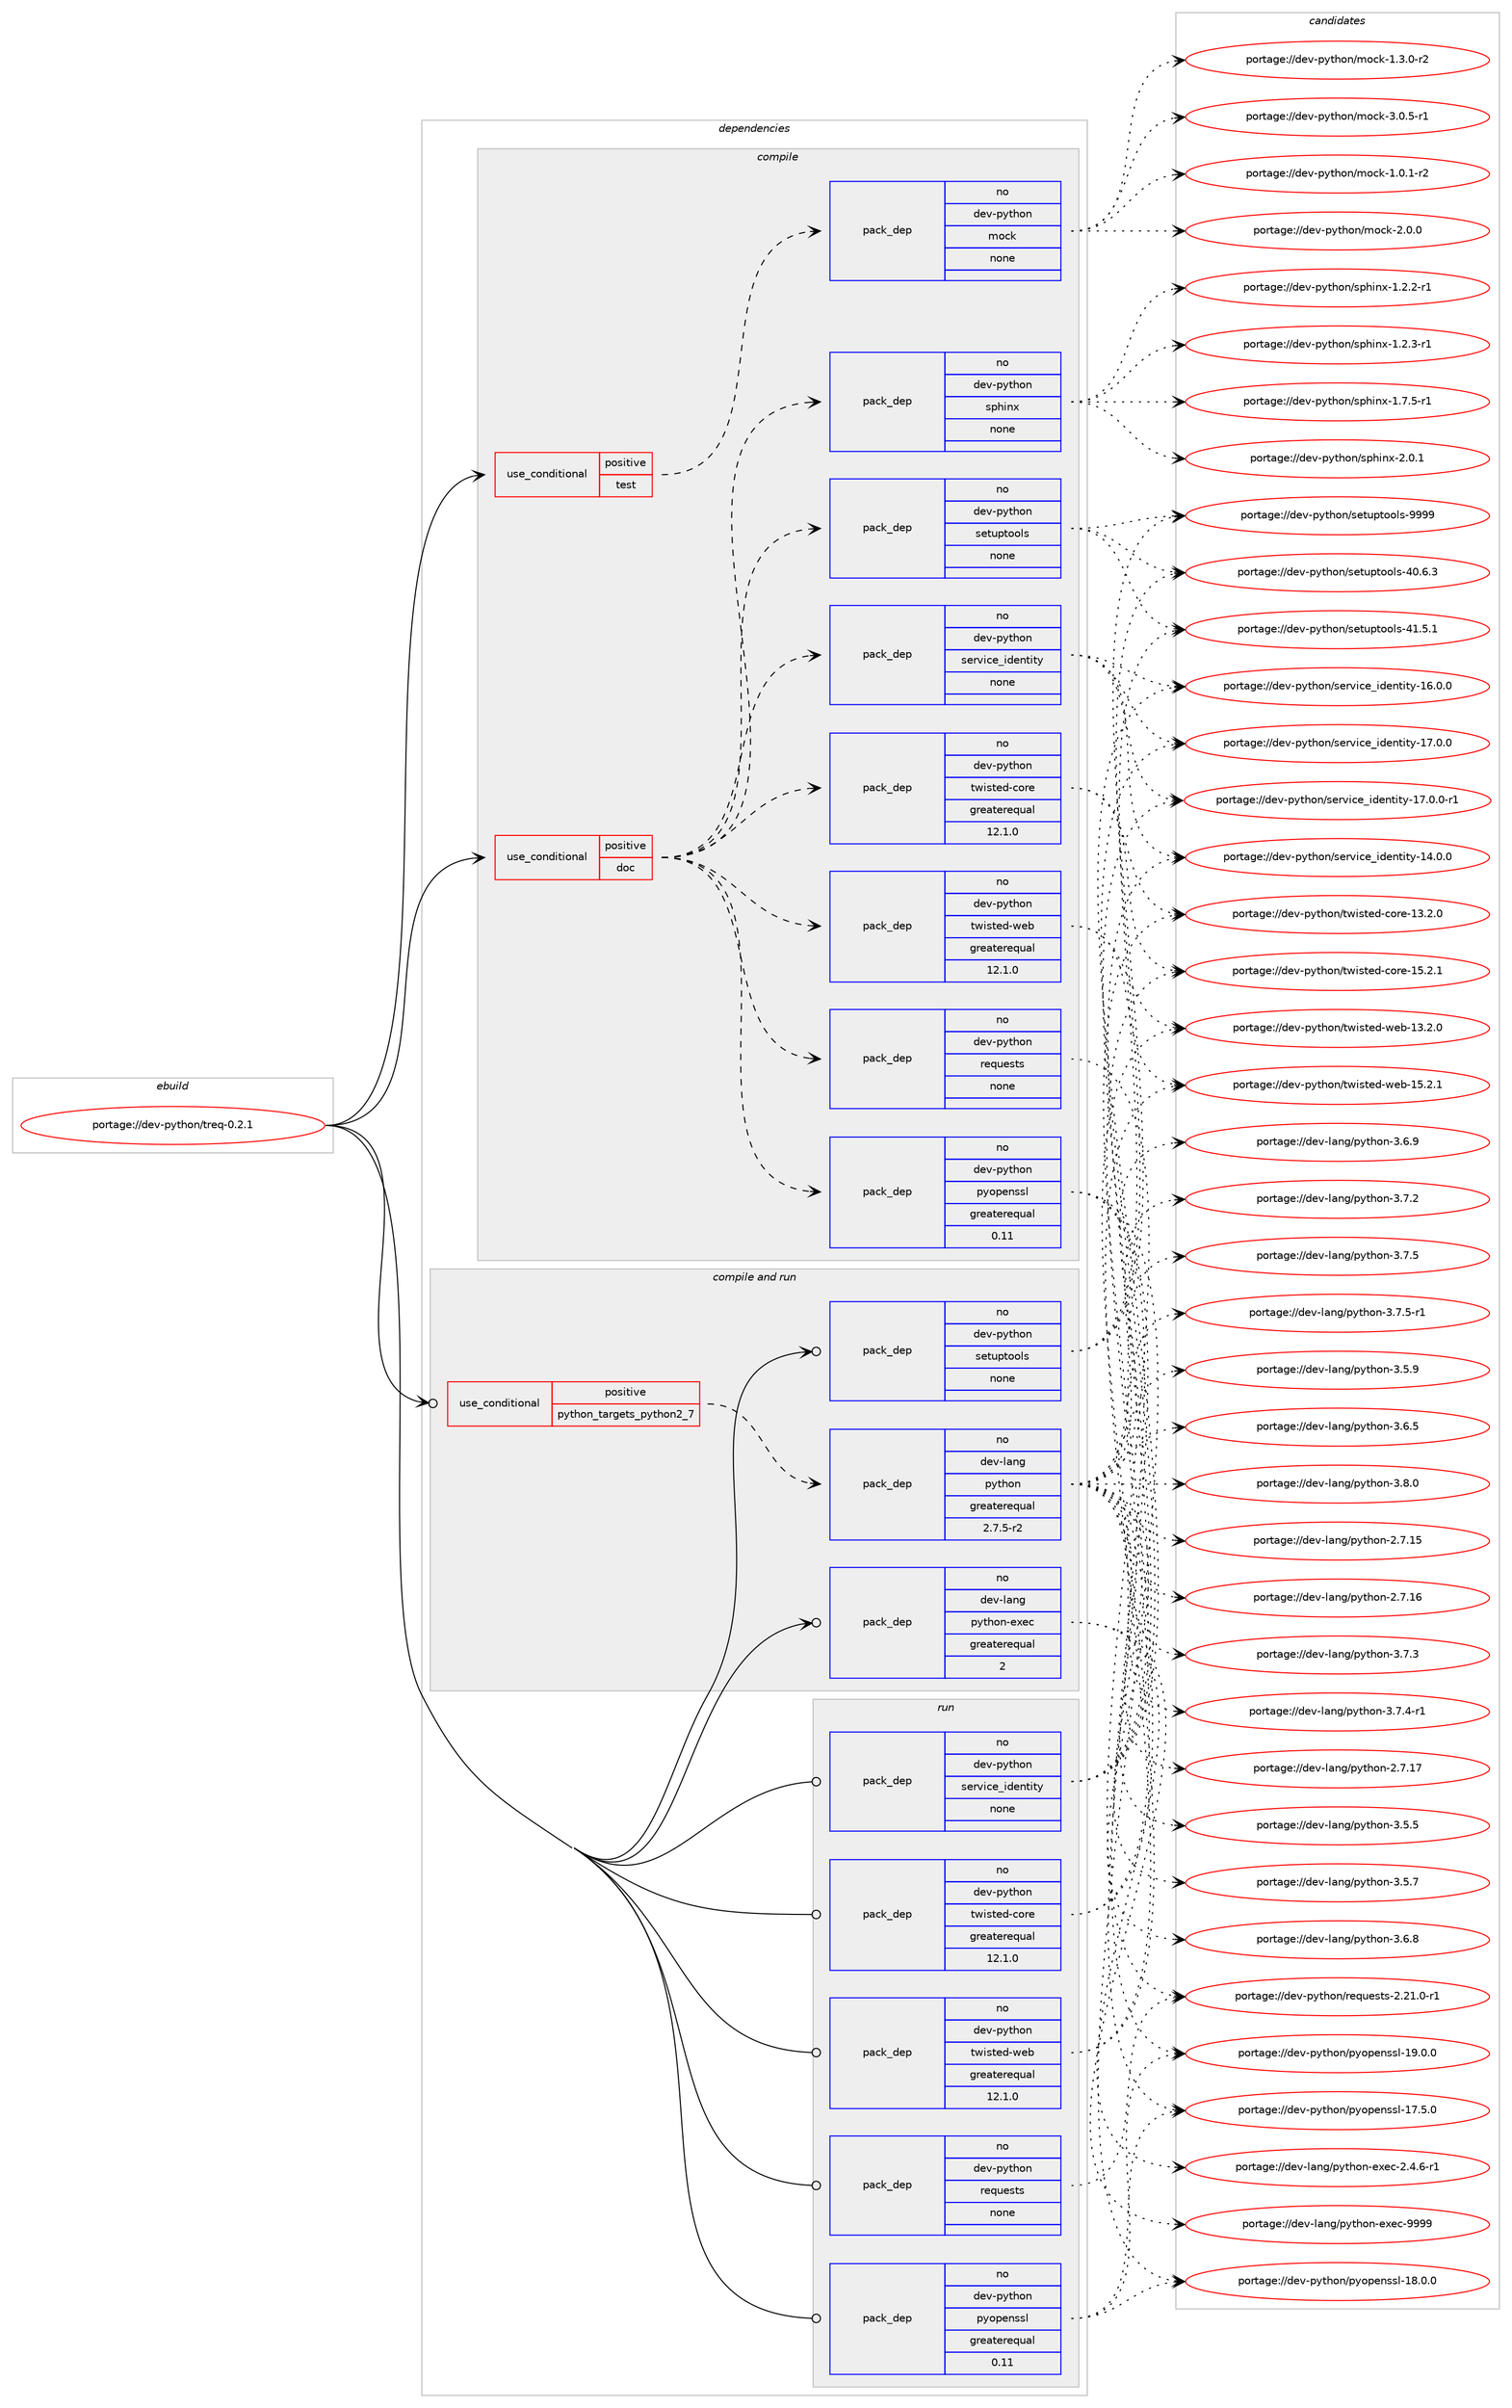 digraph prolog {

# *************
# Graph options
# *************

newrank=true;
concentrate=true;
compound=true;
graph [rankdir=LR,fontname=Helvetica,fontsize=10,ranksep=1.5];#, ranksep=2.5, nodesep=0.2];
edge  [arrowhead=vee];
node  [fontname=Helvetica,fontsize=10];

# **********
# The ebuild
# **********

subgraph cluster_leftcol {
color=gray;
rank=same;
label=<<i>ebuild</i>>;
id [label="portage://dev-python/treq-0.2.1", color=red, width=4, href="../dev-python/treq-0.2.1.svg"];
}

# ****************
# The dependencies
# ****************

subgraph cluster_midcol {
color=gray;
label=<<i>dependencies</i>>;
subgraph cluster_compile {
fillcolor="#eeeeee";
style=filled;
label=<<i>compile</i>>;
subgraph cond39956 {
dependency176280 [label=<<TABLE BORDER="0" CELLBORDER="1" CELLSPACING="0" CELLPADDING="4"><TR><TD ROWSPAN="3" CELLPADDING="10">use_conditional</TD></TR><TR><TD>positive</TD></TR><TR><TD>doc</TD></TR></TABLE>>, shape=none, color=red];
subgraph pack132918 {
dependency176281 [label=<<TABLE BORDER="0" CELLBORDER="1" CELLSPACING="0" CELLPADDING="4" WIDTH="220"><TR><TD ROWSPAN="6" CELLPADDING="30">pack_dep</TD></TR><TR><TD WIDTH="110">no</TD></TR><TR><TD>dev-python</TD></TR><TR><TD>sphinx</TD></TR><TR><TD>none</TD></TR><TR><TD></TD></TR></TABLE>>, shape=none, color=blue];
}
dependency176280:e -> dependency176281:w [weight=20,style="dashed",arrowhead="vee"];
subgraph pack132919 {
dependency176282 [label=<<TABLE BORDER="0" CELLBORDER="1" CELLSPACING="0" CELLPADDING="4" WIDTH="220"><TR><TD ROWSPAN="6" CELLPADDING="30">pack_dep</TD></TR><TR><TD WIDTH="110">no</TD></TR><TR><TD>dev-python</TD></TR><TR><TD>setuptools</TD></TR><TR><TD>none</TD></TR><TR><TD></TD></TR></TABLE>>, shape=none, color=blue];
}
dependency176280:e -> dependency176282:w [weight=20,style="dashed",arrowhead="vee"];
subgraph pack132920 {
dependency176283 [label=<<TABLE BORDER="0" CELLBORDER="1" CELLSPACING="0" CELLPADDING="4" WIDTH="220"><TR><TD ROWSPAN="6" CELLPADDING="30">pack_dep</TD></TR><TR><TD WIDTH="110">no</TD></TR><TR><TD>dev-python</TD></TR><TR><TD>pyopenssl</TD></TR><TR><TD>greaterequal</TD></TR><TR><TD>0.11</TD></TR></TABLE>>, shape=none, color=blue];
}
dependency176280:e -> dependency176283:w [weight=20,style="dashed",arrowhead="vee"];
subgraph pack132921 {
dependency176284 [label=<<TABLE BORDER="0" CELLBORDER="1" CELLSPACING="0" CELLPADDING="4" WIDTH="220"><TR><TD ROWSPAN="6" CELLPADDING="30">pack_dep</TD></TR><TR><TD WIDTH="110">no</TD></TR><TR><TD>dev-python</TD></TR><TR><TD>twisted-core</TD></TR><TR><TD>greaterequal</TD></TR><TR><TD>12.1.0</TD></TR></TABLE>>, shape=none, color=blue];
}
dependency176280:e -> dependency176284:w [weight=20,style="dashed",arrowhead="vee"];
subgraph pack132922 {
dependency176285 [label=<<TABLE BORDER="0" CELLBORDER="1" CELLSPACING="0" CELLPADDING="4" WIDTH="220"><TR><TD ROWSPAN="6" CELLPADDING="30">pack_dep</TD></TR><TR><TD WIDTH="110">no</TD></TR><TR><TD>dev-python</TD></TR><TR><TD>twisted-web</TD></TR><TR><TD>greaterequal</TD></TR><TR><TD>12.1.0</TD></TR></TABLE>>, shape=none, color=blue];
}
dependency176280:e -> dependency176285:w [weight=20,style="dashed",arrowhead="vee"];
subgraph pack132923 {
dependency176286 [label=<<TABLE BORDER="0" CELLBORDER="1" CELLSPACING="0" CELLPADDING="4" WIDTH="220"><TR><TD ROWSPAN="6" CELLPADDING="30">pack_dep</TD></TR><TR><TD WIDTH="110">no</TD></TR><TR><TD>dev-python</TD></TR><TR><TD>requests</TD></TR><TR><TD>none</TD></TR><TR><TD></TD></TR></TABLE>>, shape=none, color=blue];
}
dependency176280:e -> dependency176286:w [weight=20,style="dashed",arrowhead="vee"];
subgraph pack132924 {
dependency176287 [label=<<TABLE BORDER="0" CELLBORDER="1" CELLSPACING="0" CELLPADDING="4" WIDTH="220"><TR><TD ROWSPAN="6" CELLPADDING="30">pack_dep</TD></TR><TR><TD WIDTH="110">no</TD></TR><TR><TD>dev-python</TD></TR><TR><TD>service_identity</TD></TR><TR><TD>none</TD></TR><TR><TD></TD></TR></TABLE>>, shape=none, color=blue];
}
dependency176280:e -> dependency176287:w [weight=20,style="dashed",arrowhead="vee"];
}
id:e -> dependency176280:w [weight=20,style="solid",arrowhead="vee"];
subgraph cond39957 {
dependency176288 [label=<<TABLE BORDER="0" CELLBORDER="1" CELLSPACING="0" CELLPADDING="4"><TR><TD ROWSPAN="3" CELLPADDING="10">use_conditional</TD></TR><TR><TD>positive</TD></TR><TR><TD>test</TD></TR></TABLE>>, shape=none, color=red];
subgraph pack132925 {
dependency176289 [label=<<TABLE BORDER="0" CELLBORDER="1" CELLSPACING="0" CELLPADDING="4" WIDTH="220"><TR><TD ROWSPAN="6" CELLPADDING="30">pack_dep</TD></TR><TR><TD WIDTH="110">no</TD></TR><TR><TD>dev-python</TD></TR><TR><TD>mock</TD></TR><TR><TD>none</TD></TR><TR><TD></TD></TR></TABLE>>, shape=none, color=blue];
}
dependency176288:e -> dependency176289:w [weight=20,style="dashed",arrowhead="vee"];
}
id:e -> dependency176288:w [weight=20,style="solid",arrowhead="vee"];
}
subgraph cluster_compileandrun {
fillcolor="#eeeeee";
style=filled;
label=<<i>compile and run</i>>;
subgraph cond39958 {
dependency176290 [label=<<TABLE BORDER="0" CELLBORDER="1" CELLSPACING="0" CELLPADDING="4"><TR><TD ROWSPAN="3" CELLPADDING="10">use_conditional</TD></TR><TR><TD>positive</TD></TR><TR><TD>python_targets_python2_7</TD></TR></TABLE>>, shape=none, color=red];
subgraph pack132926 {
dependency176291 [label=<<TABLE BORDER="0" CELLBORDER="1" CELLSPACING="0" CELLPADDING="4" WIDTH="220"><TR><TD ROWSPAN="6" CELLPADDING="30">pack_dep</TD></TR><TR><TD WIDTH="110">no</TD></TR><TR><TD>dev-lang</TD></TR><TR><TD>python</TD></TR><TR><TD>greaterequal</TD></TR><TR><TD>2.7.5-r2</TD></TR></TABLE>>, shape=none, color=blue];
}
dependency176290:e -> dependency176291:w [weight=20,style="dashed",arrowhead="vee"];
}
id:e -> dependency176290:w [weight=20,style="solid",arrowhead="odotvee"];
subgraph pack132927 {
dependency176292 [label=<<TABLE BORDER="0" CELLBORDER="1" CELLSPACING="0" CELLPADDING="4" WIDTH="220"><TR><TD ROWSPAN="6" CELLPADDING="30">pack_dep</TD></TR><TR><TD WIDTH="110">no</TD></TR><TR><TD>dev-lang</TD></TR><TR><TD>python-exec</TD></TR><TR><TD>greaterequal</TD></TR><TR><TD>2</TD></TR></TABLE>>, shape=none, color=blue];
}
id:e -> dependency176292:w [weight=20,style="solid",arrowhead="odotvee"];
subgraph pack132928 {
dependency176293 [label=<<TABLE BORDER="0" CELLBORDER="1" CELLSPACING="0" CELLPADDING="4" WIDTH="220"><TR><TD ROWSPAN="6" CELLPADDING="30">pack_dep</TD></TR><TR><TD WIDTH="110">no</TD></TR><TR><TD>dev-python</TD></TR><TR><TD>setuptools</TD></TR><TR><TD>none</TD></TR><TR><TD></TD></TR></TABLE>>, shape=none, color=blue];
}
id:e -> dependency176293:w [weight=20,style="solid",arrowhead="odotvee"];
}
subgraph cluster_run {
fillcolor="#eeeeee";
style=filled;
label=<<i>run</i>>;
subgraph pack132929 {
dependency176294 [label=<<TABLE BORDER="0" CELLBORDER="1" CELLSPACING="0" CELLPADDING="4" WIDTH="220"><TR><TD ROWSPAN="6" CELLPADDING="30">pack_dep</TD></TR><TR><TD WIDTH="110">no</TD></TR><TR><TD>dev-python</TD></TR><TR><TD>pyopenssl</TD></TR><TR><TD>greaterequal</TD></TR><TR><TD>0.11</TD></TR></TABLE>>, shape=none, color=blue];
}
id:e -> dependency176294:w [weight=20,style="solid",arrowhead="odot"];
subgraph pack132930 {
dependency176295 [label=<<TABLE BORDER="0" CELLBORDER="1" CELLSPACING="0" CELLPADDING="4" WIDTH="220"><TR><TD ROWSPAN="6" CELLPADDING="30">pack_dep</TD></TR><TR><TD WIDTH="110">no</TD></TR><TR><TD>dev-python</TD></TR><TR><TD>requests</TD></TR><TR><TD>none</TD></TR><TR><TD></TD></TR></TABLE>>, shape=none, color=blue];
}
id:e -> dependency176295:w [weight=20,style="solid",arrowhead="odot"];
subgraph pack132931 {
dependency176296 [label=<<TABLE BORDER="0" CELLBORDER="1" CELLSPACING="0" CELLPADDING="4" WIDTH="220"><TR><TD ROWSPAN="6" CELLPADDING="30">pack_dep</TD></TR><TR><TD WIDTH="110">no</TD></TR><TR><TD>dev-python</TD></TR><TR><TD>service_identity</TD></TR><TR><TD>none</TD></TR><TR><TD></TD></TR></TABLE>>, shape=none, color=blue];
}
id:e -> dependency176296:w [weight=20,style="solid",arrowhead="odot"];
subgraph pack132932 {
dependency176297 [label=<<TABLE BORDER="0" CELLBORDER="1" CELLSPACING="0" CELLPADDING="4" WIDTH="220"><TR><TD ROWSPAN="6" CELLPADDING="30">pack_dep</TD></TR><TR><TD WIDTH="110">no</TD></TR><TR><TD>dev-python</TD></TR><TR><TD>twisted-core</TD></TR><TR><TD>greaterequal</TD></TR><TR><TD>12.1.0</TD></TR></TABLE>>, shape=none, color=blue];
}
id:e -> dependency176297:w [weight=20,style="solid",arrowhead="odot"];
subgraph pack132933 {
dependency176298 [label=<<TABLE BORDER="0" CELLBORDER="1" CELLSPACING="0" CELLPADDING="4" WIDTH="220"><TR><TD ROWSPAN="6" CELLPADDING="30">pack_dep</TD></TR><TR><TD WIDTH="110">no</TD></TR><TR><TD>dev-python</TD></TR><TR><TD>twisted-web</TD></TR><TR><TD>greaterequal</TD></TR><TR><TD>12.1.0</TD></TR></TABLE>>, shape=none, color=blue];
}
id:e -> dependency176298:w [weight=20,style="solid",arrowhead="odot"];
}
}

# **************
# The candidates
# **************

subgraph cluster_choices {
rank=same;
color=gray;
label=<<i>candidates</i>>;

subgraph choice132918 {
color=black;
nodesep=1;
choiceportage10010111845112121116104111110471151121041051101204549465046504511449 [label="portage://dev-python/sphinx-1.2.2-r1", color=red, width=4,href="../dev-python/sphinx-1.2.2-r1.svg"];
choiceportage10010111845112121116104111110471151121041051101204549465046514511449 [label="portage://dev-python/sphinx-1.2.3-r1", color=red, width=4,href="../dev-python/sphinx-1.2.3-r1.svg"];
choiceportage10010111845112121116104111110471151121041051101204549465546534511449 [label="portage://dev-python/sphinx-1.7.5-r1", color=red, width=4,href="../dev-python/sphinx-1.7.5-r1.svg"];
choiceportage1001011184511212111610411111047115112104105110120455046484649 [label="portage://dev-python/sphinx-2.0.1", color=red, width=4,href="../dev-python/sphinx-2.0.1.svg"];
dependency176281:e -> choiceportage10010111845112121116104111110471151121041051101204549465046504511449:w [style=dotted,weight="100"];
dependency176281:e -> choiceportage10010111845112121116104111110471151121041051101204549465046514511449:w [style=dotted,weight="100"];
dependency176281:e -> choiceportage10010111845112121116104111110471151121041051101204549465546534511449:w [style=dotted,weight="100"];
dependency176281:e -> choiceportage1001011184511212111610411111047115112104105110120455046484649:w [style=dotted,weight="100"];
}
subgraph choice132919 {
color=black;
nodesep=1;
choiceportage100101118451121211161041111104711510111611711211611111110811545524846544651 [label="portage://dev-python/setuptools-40.6.3", color=red, width=4,href="../dev-python/setuptools-40.6.3.svg"];
choiceportage100101118451121211161041111104711510111611711211611111110811545524946534649 [label="portage://dev-python/setuptools-41.5.1", color=red, width=4,href="../dev-python/setuptools-41.5.1.svg"];
choiceportage10010111845112121116104111110471151011161171121161111111081154557575757 [label="portage://dev-python/setuptools-9999", color=red, width=4,href="../dev-python/setuptools-9999.svg"];
dependency176282:e -> choiceportage100101118451121211161041111104711510111611711211611111110811545524846544651:w [style=dotted,weight="100"];
dependency176282:e -> choiceportage100101118451121211161041111104711510111611711211611111110811545524946534649:w [style=dotted,weight="100"];
dependency176282:e -> choiceportage10010111845112121116104111110471151011161171121161111111081154557575757:w [style=dotted,weight="100"];
}
subgraph choice132920 {
color=black;
nodesep=1;
choiceportage100101118451121211161041111104711212111111210111011511510845495546534648 [label="portage://dev-python/pyopenssl-17.5.0", color=red, width=4,href="../dev-python/pyopenssl-17.5.0.svg"];
choiceportage100101118451121211161041111104711212111111210111011511510845495646484648 [label="portage://dev-python/pyopenssl-18.0.0", color=red, width=4,href="../dev-python/pyopenssl-18.0.0.svg"];
choiceportage100101118451121211161041111104711212111111210111011511510845495746484648 [label="portage://dev-python/pyopenssl-19.0.0", color=red, width=4,href="../dev-python/pyopenssl-19.0.0.svg"];
dependency176283:e -> choiceportage100101118451121211161041111104711212111111210111011511510845495546534648:w [style=dotted,weight="100"];
dependency176283:e -> choiceportage100101118451121211161041111104711212111111210111011511510845495646484648:w [style=dotted,weight="100"];
dependency176283:e -> choiceportage100101118451121211161041111104711212111111210111011511510845495746484648:w [style=dotted,weight="100"];
}
subgraph choice132921 {
color=black;
nodesep=1;
choiceportage1001011184511212111610411111047116119105115116101100459911111410145495146504648 [label="portage://dev-python/twisted-core-13.2.0", color=red, width=4,href="../dev-python/twisted-core-13.2.0.svg"];
choiceportage1001011184511212111610411111047116119105115116101100459911111410145495346504649 [label="portage://dev-python/twisted-core-15.2.1", color=red, width=4,href="../dev-python/twisted-core-15.2.1.svg"];
dependency176284:e -> choiceportage1001011184511212111610411111047116119105115116101100459911111410145495146504648:w [style=dotted,weight="100"];
dependency176284:e -> choiceportage1001011184511212111610411111047116119105115116101100459911111410145495346504649:w [style=dotted,weight="100"];
}
subgraph choice132922 {
color=black;
nodesep=1;
choiceportage1001011184511212111610411111047116119105115116101100451191019845495146504648 [label="portage://dev-python/twisted-web-13.2.0", color=red, width=4,href="../dev-python/twisted-web-13.2.0.svg"];
choiceportage1001011184511212111610411111047116119105115116101100451191019845495346504649 [label="portage://dev-python/twisted-web-15.2.1", color=red, width=4,href="../dev-python/twisted-web-15.2.1.svg"];
dependency176285:e -> choiceportage1001011184511212111610411111047116119105115116101100451191019845495146504648:w [style=dotted,weight="100"];
dependency176285:e -> choiceportage1001011184511212111610411111047116119105115116101100451191019845495346504649:w [style=dotted,weight="100"];
}
subgraph choice132923 {
color=black;
nodesep=1;
choiceportage1001011184511212111610411111047114101113117101115116115455046504946484511449 [label="portage://dev-python/requests-2.21.0-r1", color=red, width=4,href="../dev-python/requests-2.21.0-r1.svg"];
dependency176286:e -> choiceportage1001011184511212111610411111047114101113117101115116115455046504946484511449:w [style=dotted,weight="100"];
}
subgraph choice132924 {
color=black;
nodesep=1;
choiceportage1001011184511212111610411111047115101114118105991019510510010111011610511612145495246484648 [label="portage://dev-python/service_identity-14.0.0", color=red, width=4,href="../dev-python/service_identity-14.0.0.svg"];
choiceportage1001011184511212111610411111047115101114118105991019510510010111011610511612145495446484648 [label="portage://dev-python/service_identity-16.0.0", color=red, width=4,href="../dev-python/service_identity-16.0.0.svg"];
choiceportage1001011184511212111610411111047115101114118105991019510510010111011610511612145495546484648 [label="portage://dev-python/service_identity-17.0.0", color=red, width=4,href="../dev-python/service_identity-17.0.0.svg"];
choiceportage10010111845112121116104111110471151011141181059910195105100101110116105116121454955464846484511449 [label="portage://dev-python/service_identity-17.0.0-r1", color=red, width=4,href="../dev-python/service_identity-17.0.0-r1.svg"];
dependency176287:e -> choiceportage1001011184511212111610411111047115101114118105991019510510010111011610511612145495246484648:w [style=dotted,weight="100"];
dependency176287:e -> choiceportage1001011184511212111610411111047115101114118105991019510510010111011610511612145495446484648:w [style=dotted,weight="100"];
dependency176287:e -> choiceportage1001011184511212111610411111047115101114118105991019510510010111011610511612145495546484648:w [style=dotted,weight="100"];
dependency176287:e -> choiceportage10010111845112121116104111110471151011141181059910195105100101110116105116121454955464846484511449:w [style=dotted,weight="100"];
}
subgraph choice132925 {
color=black;
nodesep=1;
choiceportage1001011184511212111610411111047109111991074549464846494511450 [label="portage://dev-python/mock-1.0.1-r2", color=red, width=4,href="../dev-python/mock-1.0.1-r2.svg"];
choiceportage1001011184511212111610411111047109111991074549465146484511450 [label="portage://dev-python/mock-1.3.0-r2", color=red, width=4,href="../dev-python/mock-1.3.0-r2.svg"];
choiceportage100101118451121211161041111104710911199107455046484648 [label="portage://dev-python/mock-2.0.0", color=red, width=4,href="../dev-python/mock-2.0.0.svg"];
choiceportage1001011184511212111610411111047109111991074551464846534511449 [label="portage://dev-python/mock-3.0.5-r1", color=red, width=4,href="../dev-python/mock-3.0.5-r1.svg"];
dependency176289:e -> choiceportage1001011184511212111610411111047109111991074549464846494511450:w [style=dotted,weight="100"];
dependency176289:e -> choiceportage1001011184511212111610411111047109111991074549465146484511450:w [style=dotted,weight="100"];
dependency176289:e -> choiceportage100101118451121211161041111104710911199107455046484648:w [style=dotted,weight="100"];
dependency176289:e -> choiceportage1001011184511212111610411111047109111991074551464846534511449:w [style=dotted,weight="100"];
}
subgraph choice132926 {
color=black;
nodesep=1;
choiceportage10010111845108971101034711212111610411111045504655464953 [label="portage://dev-lang/python-2.7.15", color=red, width=4,href="../dev-lang/python-2.7.15.svg"];
choiceportage10010111845108971101034711212111610411111045504655464954 [label="portage://dev-lang/python-2.7.16", color=red, width=4,href="../dev-lang/python-2.7.16.svg"];
choiceportage10010111845108971101034711212111610411111045504655464955 [label="portage://dev-lang/python-2.7.17", color=red, width=4,href="../dev-lang/python-2.7.17.svg"];
choiceportage100101118451089711010347112121116104111110455146534653 [label="portage://dev-lang/python-3.5.5", color=red, width=4,href="../dev-lang/python-3.5.5.svg"];
choiceportage100101118451089711010347112121116104111110455146534655 [label="portage://dev-lang/python-3.5.7", color=red, width=4,href="../dev-lang/python-3.5.7.svg"];
choiceportage100101118451089711010347112121116104111110455146534657 [label="portage://dev-lang/python-3.5.9", color=red, width=4,href="../dev-lang/python-3.5.9.svg"];
choiceportage100101118451089711010347112121116104111110455146544653 [label="portage://dev-lang/python-3.6.5", color=red, width=4,href="../dev-lang/python-3.6.5.svg"];
choiceportage100101118451089711010347112121116104111110455146544656 [label="portage://dev-lang/python-3.6.8", color=red, width=4,href="../dev-lang/python-3.6.8.svg"];
choiceportage100101118451089711010347112121116104111110455146544657 [label="portage://dev-lang/python-3.6.9", color=red, width=4,href="../dev-lang/python-3.6.9.svg"];
choiceportage100101118451089711010347112121116104111110455146554650 [label="portage://dev-lang/python-3.7.2", color=red, width=4,href="../dev-lang/python-3.7.2.svg"];
choiceportage100101118451089711010347112121116104111110455146554651 [label="portage://dev-lang/python-3.7.3", color=red, width=4,href="../dev-lang/python-3.7.3.svg"];
choiceportage1001011184510897110103471121211161041111104551465546524511449 [label="portage://dev-lang/python-3.7.4-r1", color=red, width=4,href="../dev-lang/python-3.7.4-r1.svg"];
choiceportage100101118451089711010347112121116104111110455146554653 [label="portage://dev-lang/python-3.7.5", color=red, width=4,href="../dev-lang/python-3.7.5.svg"];
choiceportage1001011184510897110103471121211161041111104551465546534511449 [label="portage://dev-lang/python-3.7.5-r1", color=red, width=4,href="../dev-lang/python-3.7.5-r1.svg"];
choiceportage100101118451089711010347112121116104111110455146564648 [label="portage://dev-lang/python-3.8.0", color=red, width=4,href="../dev-lang/python-3.8.0.svg"];
dependency176291:e -> choiceportage10010111845108971101034711212111610411111045504655464953:w [style=dotted,weight="100"];
dependency176291:e -> choiceportage10010111845108971101034711212111610411111045504655464954:w [style=dotted,weight="100"];
dependency176291:e -> choiceportage10010111845108971101034711212111610411111045504655464955:w [style=dotted,weight="100"];
dependency176291:e -> choiceportage100101118451089711010347112121116104111110455146534653:w [style=dotted,weight="100"];
dependency176291:e -> choiceportage100101118451089711010347112121116104111110455146534655:w [style=dotted,weight="100"];
dependency176291:e -> choiceportage100101118451089711010347112121116104111110455146534657:w [style=dotted,weight="100"];
dependency176291:e -> choiceportage100101118451089711010347112121116104111110455146544653:w [style=dotted,weight="100"];
dependency176291:e -> choiceportage100101118451089711010347112121116104111110455146544656:w [style=dotted,weight="100"];
dependency176291:e -> choiceportage100101118451089711010347112121116104111110455146544657:w [style=dotted,weight="100"];
dependency176291:e -> choiceportage100101118451089711010347112121116104111110455146554650:w [style=dotted,weight="100"];
dependency176291:e -> choiceportage100101118451089711010347112121116104111110455146554651:w [style=dotted,weight="100"];
dependency176291:e -> choiceportage1001011184510897110103471121211161041111104551465546524511449:w [style=dotted,weight="100"];
dependency176291:e -> choiceportage100101118451089711010347112121116104111110455146554653:w [style=dotted,weight="100"];
dependency176291:e -> choiceportage1001011184510897110103471121211161041111104551465546534511449:w [style=dotted,weight="100"];
dependency176291:e -> choiceportage100101118451089711010347112121116104111110455146564648:w [style=dotted,weight="100"];
}
subgraph choice132927 {
color=black;
nodesep=1;
choiceportage10010111845108971101034711212111610411111045101120101994550465246544511449 [label="portage://dev-lang/python-exec-2.4.6-r1", color=red, width=4,href="../dev-lang/python-exec-2.4.6-r1.svg"];
choiceportage10010111845108971101034711212111610411111045101120101994557575757 [label="portage://dev-lang/python-exec-9999", color=red, width=4,href="../dev-lang/python-exec-9999.svg"];
dependency176292:e -> choiceportage10010111845108971101034711212111610411111045101120101994550465246544511449:w [style=dotted,weight="100"];
dependency176292:e -> choiceportage10010111845108971101034711212111610411111045101120101994557575757:w [style=dotted,weight="100"];
}
subgraph choice132928 {
color=black;
nodesep=1;
choiceportage100101118451121211161041111104711510111611711211611111110811545524846544651 [label="portage://dev-python/setuptools-40.6.3", color=red, width=4,href="../dev-python/setuptools-40.6.3.svg"];
choiceportage100101118451121211161041111104711510111611711211611111110811545524946534649 [label="portage://dev-python/setuptools-41.5.1", color=red, width=4,href="../dev-python/setuptools-41.5.1.svg"];
choiceportage10010111845112121116104111110471151011161171121161111111081154557575757 [label="portage://dev-python/setuptools-9999", color=red, width=4,href="../dev-python/setuptools-9999.svg"];
dependency176293:e -> choiceportage100101118451121211161041111104711510111611711211611111110811545524846544651:w [style=dotted,weight="100"];
dependency176293:e -> choiceportage100101118451121211161041111104711510111611711211611111110811545524946534649:w [style=dotted,weight="100"];
dependency176293:e -> choiceportage10010111845112121116104111110471151011161171121161111111081154557575757:w [style=dotted,weight="100"];
}
subgraph choice132929 {
color=black;
nodesep=1;
choiceportage100101118451121211161041111104711212111111210111011511510845495546534648 [label="portage://dev-python/pyopenssl-17.5.0", color=red, width=4,href="../dev-python/pyopenssl-17.5.0.svg"];
choiceportage100101118451121211161041111104711212111111210111011511510845495646484648 [label="portage://dev-python/pyopenssl-18.0.0", color=red, width=4,href="../dev-python/pyopenssl-18.0.0.svg"];
choiceportage100101118451121211161041111104711212111111210111011511510845495746484648 [label="portage://dev-python/pyopenssl-19.0.0", color=red, width=4,href="../dev-python/pyopenssl-19.0.0.svg"];
dependency176294:e -> choiceportage100101118451121211161041111104711212111111210111011511510845495546534648:w [style=dotted,weight="100"];
dependency176294:e -> choiceportage100101118451121211161041111104711212111111210111011511510845495646484648:w [style=dotted,weight="100"];
dependency176294:e -> choiceportage100101118451121211161041111104711212111111210111011511510845495746484648:w [style=dotted,weight="100"];
}
subgraph choice132930 {
color=black;
nodesep=1;
choiceportage1001011184511212111610411111047114101113117101115116115455046504946484511449 [label="portage://dev-python/requests-2.21.0-r1", color=red, width=4,href="../dev-python/requests-2.21.0-r1.svg"];
dependency176295:e -> choiceportage1001011184511212111610411111047114101113117101115116115455046504946484511449:w [style=dotted,weight="100"];
}
subgraph choice132931 {
color=black;
nodesep=1;
choiceportage1001011184511212111610411111047115101114118105991019510510010111011610511612145495246484648 [label="portage://dev-python/service_identity-14.0.0", color=red, width=4,href="../dev-python/service_identity-14.0.0.svg"];
choiceportage1001011184511212111610411111047115101114118105991019510510010111011610511612145495446484648 [label="portage://dev-python/service_identity-16.0.0", color=red, width=4,href="../dev-python/service_identity-16.0.0.svg"];
choiceportage1001011184511212111610411111047115101114118105991019510510010111011610511612145495546484648 [label="portage://dev-python/service_identity-17.0.0", color=red, width=4,href="../dev-python/service_identity-17.0.0.svg"];
choiceportage10010111845112121116104111110471151011141181059910195105100101110116105116121454955464846484511449 [label="portage://dev-python/service_identity-17.0.0-r1", color=red, width=4,href="../dev-python/service_identity-17.0.0-r1.svg"];
dependency176296:e -> choiceportage1001011184511212111610411111047115101114118105991019510510010111011610511612145495246484648:w [style=dotted,weight="100"];
dependency176296:e -> choiceportage1001011184511212111610411111047115101114118105991019510510010111011610511612145495446484648:w [style=dotted,weight="100"];
dependency176296:e -> choiceportage1001011184511212111610411111047115101114118105991019510510010111011610511612145495546484648:w [style=dotted,weight="100"];
dependency176296:e -> choiceportage10010111845112121116104111110471151011141181059910195105100101110116105116121454955464846484511449:w [style=dotted,weight="100"];
}
subgraph choice132932 {
color=black;
nodesep=1;
choiceportage1001011184511212111610411111047116119105115116101100459911111410145495146504648 [label="portage://dev-python/twisted-core-13.2.0", color=red, width=4,href="../dev-python/twisted-core-13.2.0.svg"];
choiceportage1001011184511212111610411111047116119105115116101100459911111410145495346504649 [label="portage://dev-python/twisted-core-15.2.1", color=red, width=4,href="../dev-python/twisted-core-15.2.1.svg"];
dependency176297:e -> choiceportage1001011184511212111610411111047116119105115116101100459911111410145495146504648:w [style=dotted,weight="100"];
dependency176297:e -> choiceportage1001011184511212111610411111047116119105115116101100459911111410145495346504649:w [style=dotted,weight="100"];
}
subgraph choice132933 {
color=black;
nodesep=1;
choiceportage1001011184511212111610411111047116119105115116101100451191019845495146504648 [label="portage://dev-python/twisted-web-13.2.0", color=red, width=4,href="../dev-python/twisted-web-13.2.0.svg"];
choiceportage1001011184511212111610411111047116119105115116101100451191019845495346504649 [label="portage://dev-python/twisted-web-15.2.1", color=red, width=4,href="../dev-python/twisted-web-15.2.1.svg"];
dependency176298:e -> choiceportage1001011184511212111610411111047116119105115116101100451191019845495146504648:w [style=dotted,weight="100"];
dependency176298:e -> choiceportage1001011184511212111610411111047116119105115116101100451191019845495346504649:w [style=dotted,weight="100"];
}
}

}
